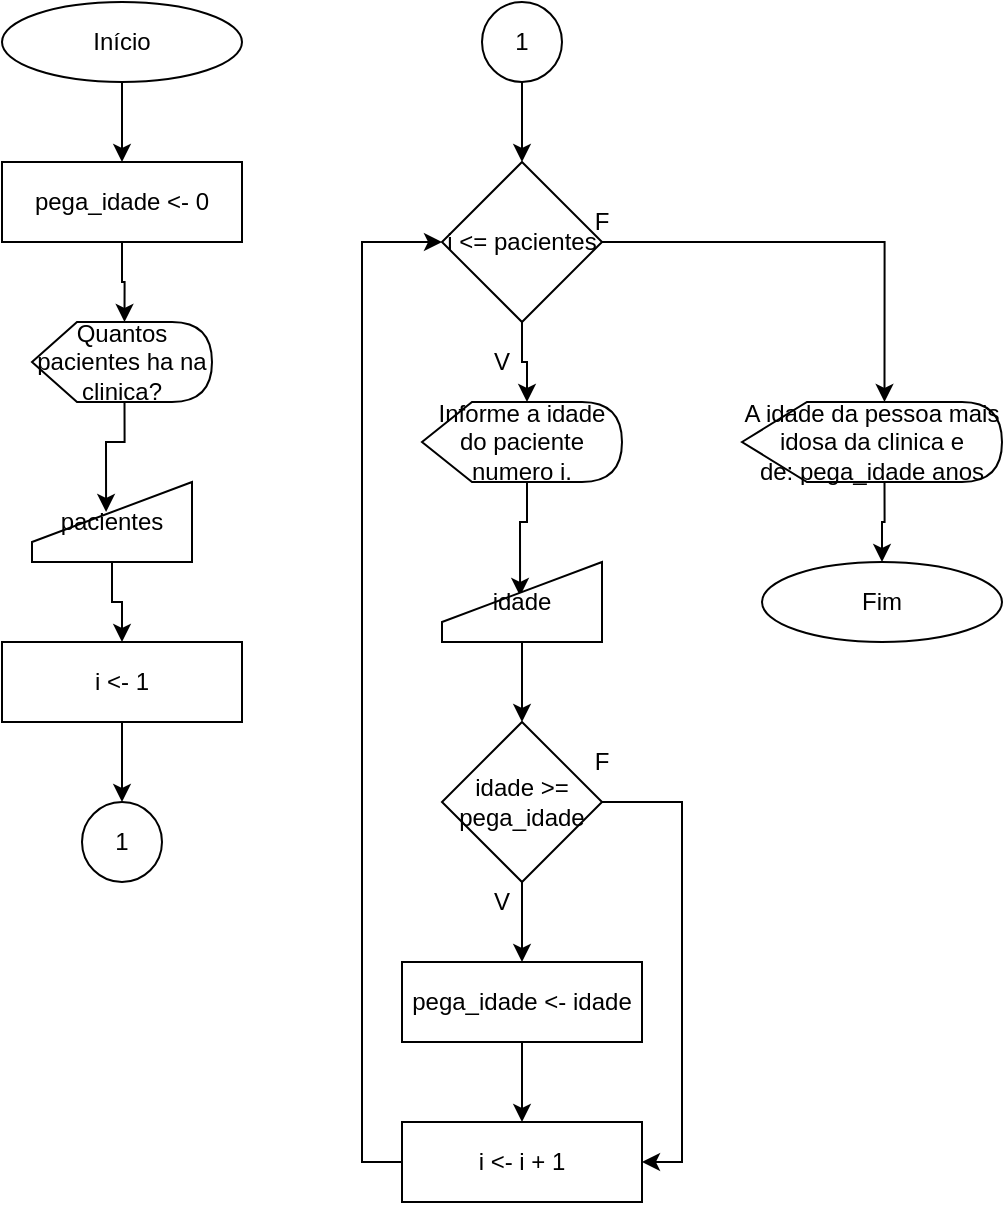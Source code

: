 <mxfile version="14.6.5" type="device"><diagram id="eR1Zb5RVLTV1uuEW3yPG" name="Page-1"><mxGraphModel dx="1108" dy="2718" grid="1" gridSize="10" guides="1" tooltips="1" connect="1" arrows="1" fold="1" page="1" pageScale="1" pageWidth="827" pageHeight="1169" math="0" shadow="0"><root><mxCell id="0"/><mxCell id="1" parent="0"/><mxCell id="NN8kFv3UxyB4Z3Qv7Q7P-32" style="edgeStyle=orthogonalEdgeStyle;rounded=0;orthogonalLoop=1;jettySize=auto;html=1;exitX=1;exitY=0.5;exitDx=0;exitDy=0;entryX=0.5;entryY=0;entryDx=0;entryDy=0;" parent="1" edge="1"><mxGeometry relative="1" as="geometry"><mxPoint x="560" y="400" as="sourcePoint"/></mxGeometry></mxCell><mxCell id="NN8kFv3UxyB4Z3Qv7Q7P-39" style="edgeStyle=orthogonalEdgeStyle;rounded=0;orthogonalLoop=1;jettySize=auto;html=1;exitX=0;exitY=0.5;exitDx=0;exitDy=0;entryX=0;entryY=0;entryDx=40;entryDy=0;entryPerimeter=0;" parent="1" edge="1"><mxGeometry relative="1" as="geometry"><mxPoint x="480" y="400" as="sourcePoint"/></mxGeometry></mxCell><mxCell id="NN8kFv3UxyB4Z3Qv7Q7P-33" style="edgeStyle=orthogonalEdgeStyle;rounded=0;orthogonalLoop=1;jettySize=auto;html=1;exitX=1;exitY=0.5;exitDx=0;exitDy=0;" parent="1" edge="1"><mxGeometry relative="1" as="geometry"><mxPoint x="640" y="480" as="sourcePoint"/></mxGeometry></mxCell><mxCell id="NN8kFv3UxyB4Z3Qv7Q7P-38" style="edgeStyle=orthogonalEdgeStyle;rounded=0;orthogonalLoop=1;jettySize=auto;html=1;exitX=0;exitY=0.5;exitDx=0;exitDy=0;entryX=0;entryY=0;entryDx=40;entryDy=0;entryPerimeter=0;" parent="1" edge="1"><mxGeometry relative="1" as="geometry"><mxPoint x="560" y="480" as="sourcePoint"/></mxGeometry></mxCell><mxCell id="NN8kFv3UxyB4Z3Qv7Q7P-37" style="edgeStyle=orthogonalEdgeStyle;rounded=0;orthogonalLoop=1;jettySize=auto;html=1;exitX=0;exitY=0.5;exitDx=0;exitDy=0;entryX=0;entryY=0;entryDx=40;entryDy=0;entryPerimeter=0;" parent="1" edge="1"><mxGeometry relative="1" as="geometry"><mxPoint x="640" y="560" as="sourcePoint"/></mxGeometry></mxCell><mxCell id="NN8kFv3UxyB4Z3Qv7Q7P-41" style="edgeStyle=orthogonalEdgeStyle;rounded=0;orthogonalLoop=1;jettySize=auto;html=1;exitX=1;exitY=0.5;exitDx=0;exitDy=0;entryX=0;entryY=0;entryDx=40;entryDy=0;entryPerimeter=0;" parent="1" edge="1"><mxGeometry relative="1" as="geometry"><mxPoint x="720" y="560" as="sourcePoint"/></mxGeometry></mxCell><mxCell id="sSCpmMaVxi6PYTEObbiI-27" style="edgeStyle=orthogonalEdgeStyle;rounded=0;orthogonalLoop=1;jettySize=auto;html=1;exitX=1;exitY=0.5;exitDx=0;exitDy=0;entryX=0;entryY=0.5;entryDx=0;entryDy=0;" parent="1" edge="1"><mxGeometry relative="1" as="geometry"><Array as="points"><mxPoint x="220" y="600"/><mxPoint x="220" y="750"/><mxPoint x="40" y="750"/><mxPoint x="40" y="320"/></Array><mxPoint x="100" y="320" as="targetPoint"/></mxGeometry></mxCell><mxCell id="lwcZz6v842X9FkbV30nD-5" style="edgeStyle=orthogonalEdgeStyle;rounded=0;orthogonalLoop=1;jettySize=auto;html=1;exitX=0.5;exitY=1;exitDx=0;exitDy=0;entryX=0.5;entryY=0;entryDx=0;entryDy=0;" parent="1" source="lwcZz6v842X9FkbV30nD-1" target="lwcZz6v842X9FkbV30nD-3" edge="1"><mxGeometry relative="1" as="geometry"/></mxCell><mxCell id="lwcZz6v842X9FkbV30nD-1" value="Início" style="ellipse;whiteSpace=wrap;html=1;" parent="1" vertex="1"><mxGeometry x="40" y="-1600" width="120" height="40" as="geometry"/></mxCell><mxCell id="lwcZz6v842X9FkbV30nD-2" value="Fim" style="ellipse;whiteSpace=wrap;html=1;" parent="1" vertex="1"><mxGeometry x="420" y="-1320" width="120" height="40" as="geometry"/></mxCell><mxCell id="lwcZz6v842X9FkbV30nD-6" style="edgeStyle=orthogonalEdgeStyle;rounded=0;orthogonalLoop=1;jettySize=auto;html=1;exitX=0.5;exitY=1;exitDx=0;exitDy=0;entryX=0;entryY=0;entryDx=46.25;entryDy=0;entryPerimeter=0;" parent="1" source="lwcZz6v842X9FkbV30nD-3" target="lwcZz6v842X9FkbV30nD-4" edge="1"><mxGeometry relative="1" as="geometry"/></mxCell><mxCell id="lwcZz6v842X9FkbV30nD-3" value="pega_idade &amp;lt;- 0" style="rounded=0;whiteSpace=wrap;html=1;" parent="1" vertex="1"><mxGeometry x="40" y="-1520" width="120" height="40" as="geometry"/></mxCell><mxCell id="lwcZz6v842X9FkbV30nD-8" style="edgeStyle=orthogonalEdgeStyle;rounded=0;orthogonalLoop=1;jettySize=auto;html=1;exitX=0;exitY=0;exitDx=46.25;exitDy=40;exitPerimeter=0;entryX=0.463;entryY=0.375;entryDx=0;entryDy=0;entryPerimeter=0;" parent="1" source="lwcZz6v842X9FkbV30nD-4" target="lwcZz6v842X9FkbV30nD-7" edge="1"><mxGeometry relative="1" as="geometry"/></mxCell><mxCell id="lwcZz6v842X9FkbV30nD-4" value="Quantos pacientes ha na clinica?" style="shape=display;whiteSpace=wrap;html=1;" parent="1" vertex="1"><mxGeometry x="55" y="-1440" width="90" height="40" as="geometry"/></mxCell><mxCell id="lwcZz6v842X9FkbV30nD-10" style="edgeStyle=orthogonalEdgeStyle;rounded=0;orthogonalLoop=1;jettySize=auto;html=1;exitX=0.5;exitY=1;exitDx=0;exitDy=0;entryX=0.5;entryY=0;entryDx=0;entryDy=0;" parent="1" source="lwcZz6v842X9FkbV30nD-7" target="lwcZz6v842X9FkbV30nD-9" edge="1"><mxGeometry relative="1" as="geometry"/></mxCell><mxCell id="lwcZz6v842X9FkbV30nD-7" value="pacientes" style="shape=manualInput;whiteSpace=wrap;html=1;" parent="1" vertex="1"><mxGeometry x="55" y="-1360" width="80" height="40" as="geometry"/></mxCell><mxCell id="lwcZz6v842X9FkbV30nD-13" style="edgeStyle=orthogonalEdgeStyle;rounded=0;orthogonalLoop=1;jettySize=auto;html=1;exitX=0.5;exitY=1;exitDx=0;exitDy=0;entryX=0.5;entryY=0;entryDx=0;entryDy=0;" parent="1" source="lwcZz6v842X9FkbV30nD-9" target="lwcZz6v842X9FkbV30nD-11" edge="1"><mxGeometry relative="1" as="geometry"/></mxCell><mxCell id="lwcZz6v842X9FkbV30nD-9" value="i &amp;lt;- 1" style="rounded=0;whiteSpace=wrap;html=1;" parent="1" vertex="1"><mxGeometry x="40" y="-1280" width="120" height="40" as="geometry"/></mxCell><mxCell id="lwcZz6v842X9FkbV30nD-11" value="1" style="ellipse;whiteSpace=wrap;html=1;aspect=fixed;" parent="1" vertex="1"><mxGeometry x="80" y="-1200" width="40" height="40" as="geometry"/></mxCell><mxCell id="lwcZz6v842X9FkbV30nD-15" style="edgeStyle=orthogonalEdgeStyle;rounded=0;orthogonalLoop=1;jettySize=auto;html=1;exitX=0.5;exitY=1;exitDx=0;exitDy=0;entryX=0.5;entryY=0;entryDx=0;entryDy=0;" parent="1" source="lwcZz6v842X9FkbV30nD-12" target="lwcZz6v842X9FkbV30nD-14" edge="1"><mxGeometry relative="1" as="geometry"/></mxCell><mxCell id="lwcZz6v842X9FkbV30nD-12" value="1" style="ellipse;whiteSpace=wrap;html=1;aspect=fixed;" parent="1" vertex="1"><mxGeometry x="280" y="-1600" width="40" height="40" as="geometry"/></mxCell><mxCell id="lwcZz6v842X9FkbV30nD-17" style="edgeStyle=orthogonalEdgeStyle;rounded=0;orthogonalLoop=1;jettySize=auto;html=1;exitX=0.5;exitY=1;exitDx=0;exitDy=0;entryX=0;entryY=0;entryDx=52.5;entryDy=0;entryPerimeter=0;" parent="1" source="lwcZz6v842X9FkbV30nD-14" target="lwcZz6v842X9FkbV30nD-16" edge="1"><mxGeometry relative="1" as="geometry"/></mxCell><mxCell id="lwcZz6v842X9FkbV30nD-34" style="edgeStyle=orthogonalEdgeStyle;rounded=0;orthogonalLoop=1;jettySize=auto;html=1;exitX=1;exitY=0.5;exitDx=0;exitDy=0;entryX=0;entryY=0;entryDx=71.25;entryDy=0;entryPerimeter=0;" parent="1" source="lwcZz6v842X9FkbV30nD-14" target="lwcZz6v842X9FkbV30nD-29" edge="1"><mxGeometry relative="1" as="geometry"/></mxCell><mxCell id="lwcZz6v842X9FkbV30nD-14" value="i &amp;lt;= pacientes" style="rhombus;whiteSpace=wrap;html=1;" parent="1" vertex="1"><mxGeometry x="260" y="-1520" width="80" height="80" as="geometry"/></mxCell><mxCell id="lwcZz6v842X9FkbV30nD-20" style="edgeStyle=orthogonalEdgeStyle;rounded=0;orthogonalLoop=1;jettySize=auto;html=1;exitX=0;exitY=0;exitDx=52.5;exitDy=40;exitPerimeter=0;entryX=0.488;entryY=0.425;entryDx=0;entryDy=0;entryPerimeter=0;" parent="1" source="lwcZz6v842X9FkbV30nD-16" target="lwcZz6v842X9FkbV30nD-19" edge="1"><mxGeometry relative="1" as="geometry"/></mxCell><mxCell id="lwcZz6v842X9FkbV30nD-16" value="Informe a idade do paciente numero i." style="shape=display;whiteSpace=wrap;html=1;" parent="1" vertex="1"><mxGeometry x="250" y="-1400" width="100" height="40" as="geometry"/></mxCell><mxCell id="lwcZz6v842X9FkbV30nD-18" value="V" style="text;html=1;strokeColor=none;fillColor=none;align=center;verticalAlign=middle;whiteSpace=wrap;rounded=0;" parent="1" vertex="1"><mxGeometry x="270" y="-1430" width="40" height="20" as="geometry"/></mxCell><mxCell id="lwcZz6v842X9FkbV30nD-23" style="edgeStyle=orthogonalEdgeStyle;rounded=0;orthogonalLoop=1;jettySize=auto;html=1;exitX=0.5;exitY=1;exitDx=0;exitDy=0;entryX=0.5;entryY=0;entryDx=0;entryDy=0;" parent="1" source="lwcZz6v842X9FkbV30nD-19" target="lwcZz6v842X9FkbV30nD-21" edge="1"><mxGeometry relative="1" as="geometry"/></mxCell><mxCell id="lwcZz6v842X9FkbV30nD-19" value="idade" style="shape=manualInput;whiteSpace=wrap;html=1;" parent="1" vertex="1"><mxGeometry x="260" y="-1320" width="80" height="40" as="geometry"/></mxCell><mxCell id="j0GtBpa5MurZYphVsIyZ-3" style="edgeStyle=orthogonalEdgeStyle;rounded=0;orthogonalLoop=1;jettySize=auto;html=1;exitX=1;exitY=0.5;exitDx=0;exitDy=0;entryX=1;entryY=0.5;entryDx=0;entryDy=0;" parent="1" source="lwcZz6v842X9FkbV30nD-21" target="j0GtBpa5MurZYphVsIyZ-1" edge="1"><mxGeometry relative="1" as="geometry"/></mxCell><mxCell id="lwcZz6v842X9FkbV30nD-21" value="idade &amp;gt;= pega_idade" style="rhombus;whiteSpace=wrap;html=1;" parent="1" vertex="1"><mxGeometry x="260" y="-1240" width="80" height="80" as="geometry"/></mxCell><mxCell id="lwcZz6v842X9FkbV30nD-25" style="edgeStyle=orthogonalEdgeStyle;rounded=0;orthogonalLoop=1;jettySize=auto;html=1;exitX=0.75;exitY=0;exitDx=0;exitDy=0;entryX=0.5;entryY=0;entryDx=0;entryDy=0;" parent="1" source="lwcZz6v842X9FkbV30nD-22" target="lwcZz6v842X9FkbV30nD-24" edge="1"><mxGeometry relative="1" as="geometry"><Array as="points"><mxPoint x="300" y="-1140"/><mxPoint x="300" y="-1140"/></Array></mxGeometry></mxCell><mxCell id="lwcZz6v842X9FkbV30nD-22" value="V" style="text;html=1;strokeColor=none;fillColor=none;align=center;verticalAlign=middle;whiteSpace=wrap;rounded=0;" parent="1" vertex="1"><mxGeometry x="270" y="-1160" width="40" height="20" as="geometry"/></mxCell><mxCell id="lwcZz6v842X9FkbV30nD-27" style="edgeStyle=orthogonalEdgeStyle;rounded=0;orthogonalLoop=1;jettySize=auto;html=1;exitX=0;exitY=0.5;exitDx=0;exitDy=0;entryX=0;entryY=0.5;entryDx=0;entryDy=0;" parent="1" source="j0GtBpa5MurZYphVsIyZ-1" target="lwcZz6v842X9FkbV30nD-14" edge="1"><mxGeometry relative="1" as="geometry"/></mxCell><mxCell id="j0GtBpa5MurZYphVsIyZ-2" style="edgeStyle=orthogonalEdgeStyle;rounded=0;orthogonalLoop=1;jettySize=auto;html=1;exitX=0.5;exitY=1;exitDx=0;exitDy=0;entryX=0.5;entryY=0;entryDx=0;entryDy=0;" parent="1" source="lwcZz6v842X9FkbV30nD-24" target="j0GtBpa5MurZYphVsIyZ-1" edge="1"><mxGeometry relative="1" as="geometry"/></mxCell><mxCell id="lwcZz6v842X9FkbV30nD-24" value="pega_idade &amp;lt;- idade" style="rounded=0;whiteSpace=wrap;html=1;" parent="1" vertex="1"><mxGeometry x="240" y="-1120" width="120" height="40" as="geometry"/></mxCell><mxCell id="lwcZz6v842X9FkbV30nD-26" value="F" style="text;html=1;strokeColor=none;fillColor=none;align=center;verticalAlign=middle;whiteSpace=wrap;rounded=0;" parent="1" vertex="1"><mxGeometry x="320" y="-1230" width="40" height="20" as="geometry"/></mxCell><mxCell id="lwcZz6v842X9FkbV30nD-36" style="edgeStyle=orthogonalEdgeStyle;rounded=0;orthogonalLoop=1;jettySize=auto;html=1;exitX=0;exitY=0;exitDx=71.25;exitDy=40;exitPerimeter=0;entryX=0.5;entryY=0;entryDx=0;entryDy=0;" parent="1" source="lwcZz6v842X9FkbV30nD-29" target="lwcZz6v842X9FkbV30nD-2" edge="1"><mxGeometry relative="1" as="geometry"/></mxCell><mxCell id="lwcZz6v842X9FkbV30nD-29" value="A idade da pessoa mais idosa da clinica e de:&amp;nbsp;pega_idade anos" style="shape=display;whiteSpace=wrap;html=1;" parent="1" vertex="1"><mxGeometry x="410" y="-1400" width="130" height="40" as="geometry"/></mxCell><mxCell id="lwcZz6v842X9FkbV30nD-32" value="F" style="text;html=1;strokeColor=none;fillColor=none;align=center;verticalAlign=middle;whiteSpace=wrap;rounded=0;" parent="1" vertex="1"><mxGeometry x="320" y="-1500" width="40" height="20" as="geometry"/></mxCell><mxCell id="j0GtBpa5MurZYphVsIyZ-1" value="i &amp;lt;- i + 1" style="rounded=0;whiteSpace=wrap;html=1;" parent="1" vertex="1"><mxGeometry x="240" y="-1040" width="120" height="40" as="geometry"/></mxCell></root></mxGraphModel></diagram></mxfile>